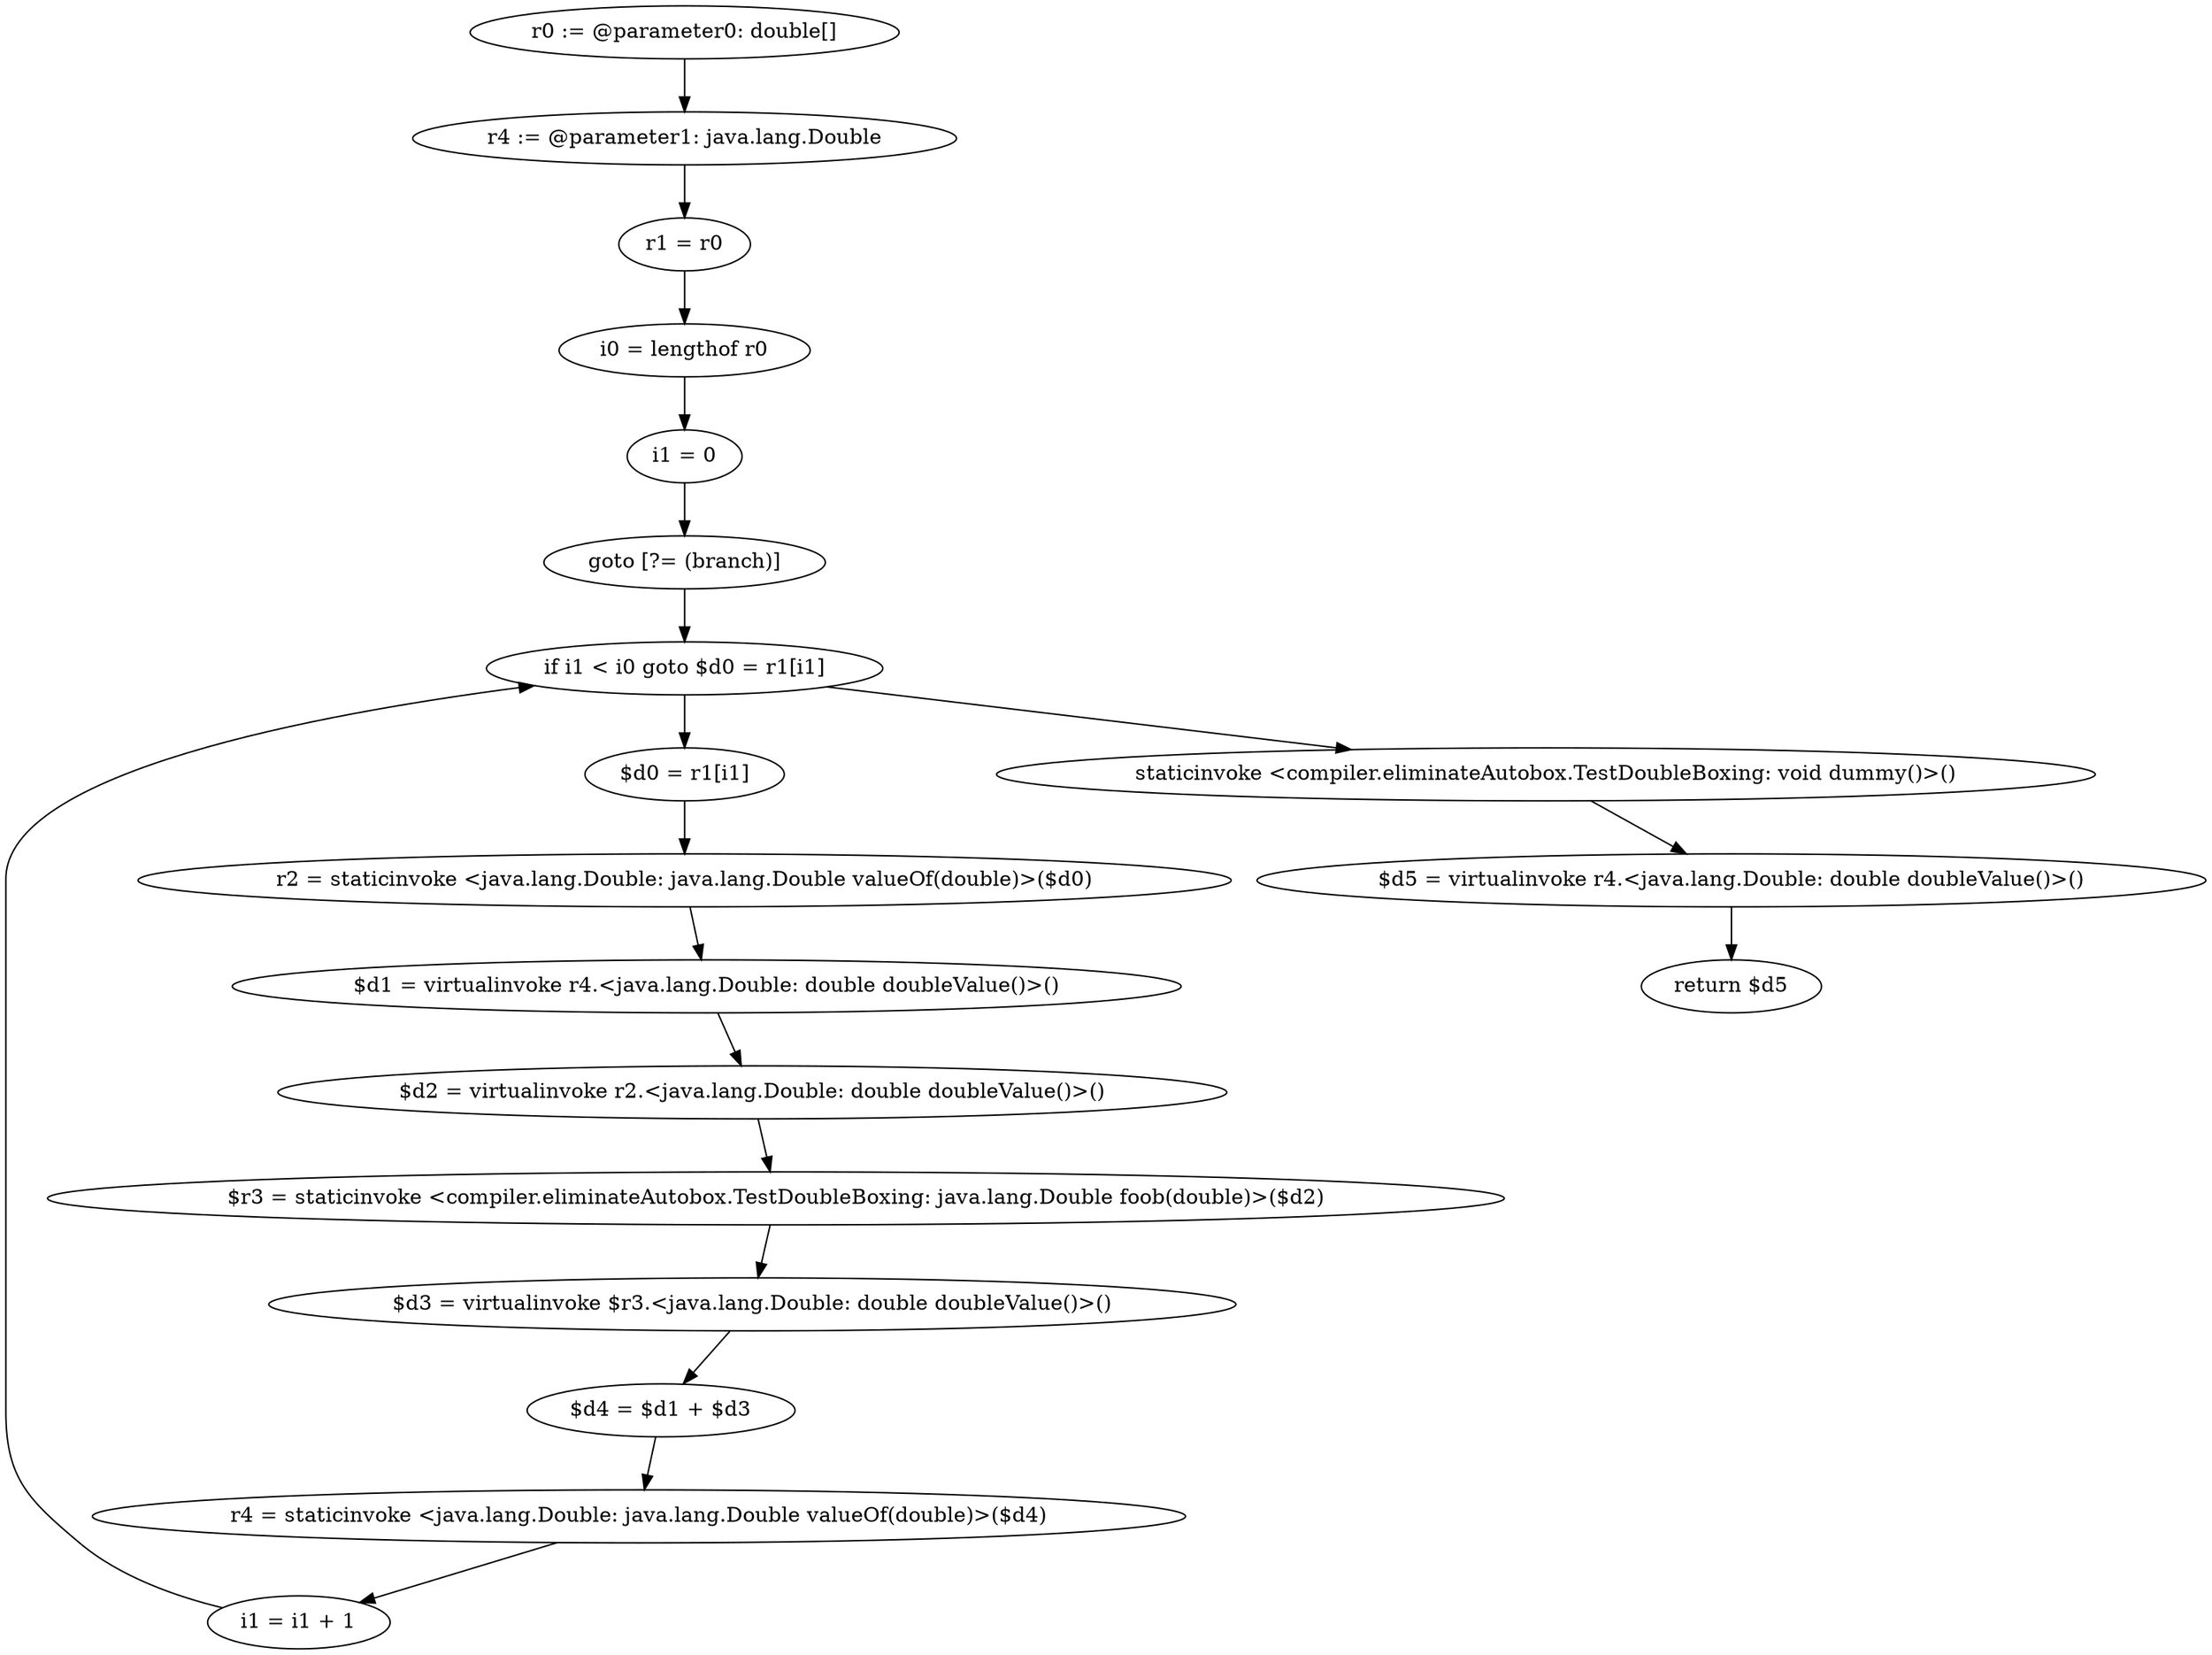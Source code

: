 digraph "unitGraph" {
    "r0 := @parameter0: double[]"
    "r4 := @parameter1: java.lang.Double"
    "r1 = r0"
    "i0 = lengthof r0"
    "i1 = 0"
    "goto [?= (branch)]"
    "$d0 = r1[i1]"
    "r2 = staticinvoke <java.lang.Double: java.lang.Double valueOf(double)>($d0)"
    "$d1 = virtualinvoke r4.<java.lang.Double: double doubleValue()>()"
    "$d2 = virtualinvoke r2.<java.lang.Double: double doubleValue()>()"
    "$r3 = staticinvoke <compiler.eliminateAutobox.TestDoubleBoxing: java.lang.Double foob(double)>($d2)"
    "$d3 = virtualinvoke $r3.<java.lang.Double: double doubleValue()>()"
    "$d4 = $d1 + $d3"
    "r4 = staticinvoke <java.lang.Double: java.lang.Double valueOf(double)>($d4)"
    "i1 = i1 + 1"
    "if i1 < i0 goto $d0 = r1[i1]"
    "staticinvoke <compiler.eliminateAutobox.TestDoubleBoxing: void dummy()>()"
    "$d5 = virtualinvoke r4.<java.lang.Double: double doubleValue()>()"
    "return $d5"
    "r0 := @parameter0: double[]"->"r4 := @parameter1: java.lang.Double";
    "r4 := @parameter1: java.lang.Double"->"r1 = r0";
    "r1 = r0"->"i0 = lengthof r0";
    "i0 = lengthof r0"->"i1 = 0";
    "i1 = 0"->"goto [?= (branch)]";
    "goto [?= (branch)]"->"if i1 < i0 goto $d0 = r1[i1]";
    "$d0 = r1[i1]"->"r2 = staticinvoke <java.lang.Double: java.lang.Double valueOf(double)>($d0)";
    "r2 = staticinvoke <java.lang.Double: java.lang.Double valueOf(double)>($d0)"->"$d1 = virtualinvoke r4.<java.lang.Double: double doubleValue()>()";
    "$d1 = virtualinvoke r4.<java.lang.Double: double doubleValue()>()"->"$d2 = virtualinvoke r2.<java.lang.Double: double doubleValue()>()";
    "$d2 = virtualinvoke r2.<java.lang.Double: double doubleValue()>()"->"$r3 = staticinvoke <compiler.eliminateAutobox.TestDoubleBoxing: java.lang.Double foob(double)>($d2)";
    "$r3 = staticinvoke <compiler.eliminateAutobox.TestDoubleBoxing: java.lang.Double foob(double)>($d2)"->"$d3 = virtualinvoke $r3.<java.lang.Double: double doubleValue()>()";
    "$d3 = virtualinvoke $r3.<java.lang.Double: double doubleValue()>()"->"$d4 = $d1 + $d3";
    "$d4 = $d1 + $d3"->"r4 = staticinvoke <java.lang.Double: java.lang.Double valueOf(double)>($d4)";
    "r4 = staticinvoke <java.lang.Double: java.lang.Double valueOf(double)>($d4)"->"i1 = i1 + 1";
    "i1 = i1 + 1"->"if i1 < i0 goto $d0 = r1[i1]";
    "if i1 < i0 goto $d0 = r1[i1]"->"staticinvoke <compiler.eliminateAutobox.TestDoubleBoxing: void dummy()>()";
    "if i1 < i0 goto $d0 = r1[i1]"->"$d0 = r1[i1]";
    "staticinvoke <compiler.eliminateAutobox.TestDoubleBoxing: void dummy()>()"->"$d5 = virtualinvoke r4.<java.lang.Double: double doubleValue()>()";
    "$d5 = virtualinvoke r4.<java.lang.Double: double doubleValue()>()"->"return $d5";
}
